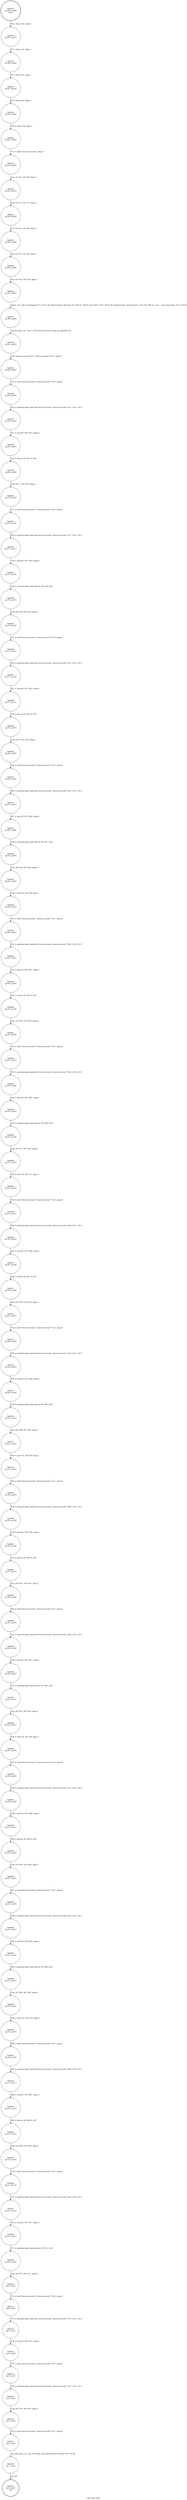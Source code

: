 digraph rdp_send_input {
label="rdp_send_input"
48413 [label="N48413\n(rp:0, ep:0)\nexit", shape="doublecircle"]
48414 [label="N48414\n(rp:98, ep:98)\nentry", shape="doublecircle"]
48414 -> 48416 [label="%6 = alloca i32, align 4"]
48416 [label="N48416\n(rp:97, ep:97)", shape="circle"]
48416 -> 48417 [label="%7 = alloca i16, align 2"]
48417 [label="N48417\n(rp:96, ep:96)", shape="circle"]
48417 -> 48418 [label="%8 = alloca i16, align 2"]
48418 [label="N48418\n(rp:95, ep:95)", shape="circle"]
48418 -> 48419 [label="%9 = alloca i16, align 2"]
48419 [label="N48419\n(rp:94, ep:94)", shape="circle"]
48419 -> 48420 [label="%10 = alloca i16, align 2"]
48420 [label="N48420\n(rp:93, ep:93)", shape="circle"]
48420 -> 48421 [label="%11 = alloca %struct.stream*, align 8"]
48421 [label="N48421\n(rp:92, ep:92)", shape="circle"]
48421 -> 48423 [label="store i32 %0, i32* %6, align 4"]
48423 [label="N48423\n(rp:91, ep:91)", shape="circle"]
48423 -> 48425 [label="store i16 %1, i16* %7, align 2"]
48425 [label="N48425\n(rp:90, ep:90)", shape="circle"]
48425 -> 48427 [label="store i16 %2, i16* %8, align 2"]
48427 [label="N48427\n(rp:89, ep:89)", shape="circle"]
48427 -> 48429 [label="store i16 %3, i16* %9, align 2"]
48429 [label="N48429\n(rp:88, ep:88)", shape="circle"]
48429 -> 48432 [label="store i16 %4, i16* %10, align 2"]
48432 [label="N48432\n(rp:87, ep:87)", shape="circle"]
48432 -> 48433 [label="logger --@-- call void @logger(i32 4, i32 0, i8* getelementptr inbounds ([5 x i8], [5 x i8]* @.str.4.1054, i32 0, i32 0), i8* getelementptr inbounds ([15 x i8], [15 x i8]* @__func__.rdp_send_input, i32 0, i32 0))", style="dashed", color="blue"]
48433 [label="N48433\n(rp:86, ep:86)", shape="circle"]
48433 -> 48434 [label="rdp_init_data --@-- %12 = call %struct.stream* @rdp_init_data(i32 16)", style="dashed", color="blue"]
48434 [label="N48434\n(rp:85, ep:85)", shape="circle"]
48434 -> 48435 [label="store %struct.stream* %12, %struct.stream** %11, align 8"]
48435 [label="N48435\n(rp:84, ep:84)", shape="circle"]
48435 -> 48436 [label="%13 = load %struct.stream*, %struct.stream** %11, align 8"]
48436 [label="N48436\n(rp:83, ep:83)", shape="circle"]
48436 -> 48437 [label="%14 = getelementptr inbounds %struct.stream, %struct.stream* %13, i32 0, i32 0"]
48437 [label="N48437\n(rp:82, ep:82)", shape="circle"]
48437 -> 48438 [label="%15 = load i8*, i8** %14, align 8"]
48438 [label="N48438\n(rp:81, ep:81)", shape="circle"]
48438 -> 48439 [label="%16 = bitcast i8* %15 to i16*"]
48439 [label="N48439\n(rp:80, ep:80)", shape="circle"]
48439 -> 48440 [label="store i16 1, i16* %16, align 2"]
48440 [label="N48440\n(rp:79, ep:79)", shape="circle"]
48440 -> 48441 [label="%17 = load %struct.stream*, %struct.stream** %11, align 8"]
48441 [label="N48441\n(rp:78, ep:78)", shape="circle"]
48441 -> 48442 [label="%18 = getelementptr inbounds %struct.stream, %struct.stream* %17, i32 0, i32 0"]
48442 [label="N48442\n(rp:77, ep:77)", shape="circle"]
48442 -> 48443 [label="%19 = load i8*, i8** %18, align 8"]
48443 [label="N48443\n(rp:76, ep:76)", shape="circle"]
48443 -> 48444 [label="%20 = getelementptr inbounds i8, i8* %19, i64 2"]
48444 [label="N48444\n(rp:75, ep:75)", shape="circle"]
48444 -> 48445 [label="store i8* %20, i8** %18, align 8"]
48445 [label="N48445\n(rp:74, ep:74)", shape="circle"]
48445 -> 48446 [label="%21 = load %struct.stream*, %struct.stream** %11, align 8"]
48446 [label="N48446\n(rp:73, ep:73)", shape="circle"]
48446 -> 48447 [label="%22 = getelementptr inbounds %struct.stream, %struct.stream* %21, i32 0, i32 0"]
48447 [label="N48447\n(rp:72, ep:72)", shape="circle"]
48447 -> 48448 [label="%23 = load i8*, i8** %22, align 8"]
48448 [label="N48448\n(rp:71, ep:71)", shape="circle"]
48448 -> 48449 [label="%24 = bitcast i8* %23 to i16*"]
48449 [label="N48449\n(rp:70, ep:70)", shape="circle"]
48449 -> 48450 [label="store i16 0, i16* %24, align 2"]
48450 [label="N48450\n(rp:69, ep:69)", shape="circle"]
48450 -> 48451 [label="%25 = load %struct.stream*, %struct.stream** %11, align 8"]
48451 [label="N48451\n(rp:68, ep:68)", shape="circle"]
48451 -> 48452 [label="%26 = getelementptr inbounds %struct.stream, %struct.stream* %25, i32 0, i32 0"]
48452 [label="N48452\n(rp:67, ep:67)", shape="circle"]
48452 -> 48453 [label="%27 = load i8*, i8** %26, align 8"]
48453 [label="N48453\n(rp:66, ep:66)", shape="circle"]
48453 -> 48454 [label="%28 = getelementptr inbounds i8, i8* %27, i64 2"]
48454 [label="N48454\n(rp:65, ep:65)", shape="circle"]
48454 -> 48455 [label="store i8* %28, i8** %26, align 8"]
48455 [label="N48455\n(rp:64, ep:64)", shape="circle"]
48455 -> 48456 [label="%29 = load i32, i32* %6, align 4"]
48456 [label="N48456\n(rp:63, ep:63)", shape="circle"]
48456 -> 48457 [label="%30 = load %struct.stream*, %struct.stream** %11, align 8"]
48457 [label="N48457\n(rp:62, ep:62)", shape="circle"]
48457 -> 48458 [label="%31 = getelementptr inbounds %struct.stream, %struct.stream* %30, i32 0, i32 0"]
48458 [label="N48458\n(rp:61, ep:61)", shape="circle"]
48458 -> 48459 [label="%32 = load i8*, i8** %31, align 8"]
48459 [label="N48459\n(rp:60, ep:60)", shape="circle"]
48459 -> 48460 [label="%33 = bitcast i8* %32 to i32*"]
48460 [label="N48460\n(rp:59, ep:59)", shape="circle"]
48460 -> 48461 [label="store i32 %29, i32* %33, align 4"]
48461 [label="N48461\n(rp:58, ep:58)", shape="circle"]
48461 -> 48462 [label="%34 = load %struct.stream*, %struct.stream** %11, align 8"]
48462 [label="N48462\n(rp:57, ep:57)", shape="circle"]
48462 -> 48463 [label="%35 = getelementptr inbounds %struct.stream, %struct.stream* %34, i32 0, i32 0"]
48463 [label="N48463\n(rp:56, ep:56)", shape="circle"]
48463 -> 48464 [label="%36 = load i8*, i8** %35, align 8"]
48464 [label="N48464\n(rp:55, ep:55)", shape="circle"]
48464 -> 48465 [label="%37 = getelementptr inbounds i8, i8* %36, i64 4"]
48465 [label="N48465\n(rp:54, ep:54)", shape="circle"]
48465 -> 48466 [label="store i8* %37, i8** %35, align 8"]
48466 [label="N48466\n(rp:53, ep:53)", shape="circle"]
48466 -> 48467 [label="%38 = load i16, i16* %7, align 2"]
48467 [label="N48467\n(rp:52, ep:52)", shape="circle"]
48467 -> 48468 [label="%39 = load %struct.stream*, %struct.stream** %11, align 8"]
48468 [label="N48468\n(rp:51, ep:51)", shape="circle"]
48468 -> 48469 [label="%40 = getelementptr inbounds %struct.stream, %struct.stream* %39, i32 0, i32 0"]
48469 [label="N48469\n(rp:50, ep:50)", shape="circle"]
48469 -> 48470 [label="%41 = load i8*, i8** %40, align 8"]
48470 [label="N48470\n(rp:49, ep:49)", shape="circle"]
48470 -> 48471 [label="%42 = bitcast i8* %41 to i16*"]
48471 [label="N48471\n(rp:48, ep:48)", shape="circle"]
48471 -> 48472 [label="store i16 %38, i16* %42, align 2"]
48472 [label="N48472\n(rp:47, ep:47)", shape="circle"]
48472 -> 48473 [label="%43 = load %struct.stream*, %struct.stream** %11, align 8"]
48473 [label="N48473\n(rp:46, ep:46)", shape="circle"]
48473 -> 48474 [label="%44 = getelementptr inbounds %struct.stream, %struct.stream* %43, i32 0, i32 0"]
48474 [label="N48474\n(rp:45, ep:45)", shape="circle"]
48474 -> 48475 [label="%45 = load i8*, i8** %44, align 8"]
48475 [label="N48475\n(rp:44, ep:44)", shape="circle"]
48475 -> 48476 [label="%46 = getelementptr inbounds i8, i8* %45, i64 2"]
48476 [label="N48476\n(rp:43, ep:43)", shape="circle"]
48476 -> 48477 [label="store i8* %46, i8** %44, align 8"]
48477 [label="N48477\n(rp:42, ep:42)", shape="circle"]
48477 -> 48478 [label="%47 = load i16, i16* %8, align 2"]
48478 [label="N48478\n(rp:41, ep:41)", shape="circle"]
48478 -> 48479 [label="%48 = load %struct.stream*, %struct.stream** %11, align 8"]
48479 [label="N48479\n(rp:40, ep:40)", shape="circle"]
48479 -> 48480 [label="%49 = getelementptr inbounds %struct.stream, %struct.stream* %48, i32 0, i32 0"]
48480 [label="N48480\n(rp:39, ep:39)", shape="circle"]
48480 -> 48481 [label="%50 = load i8*, i8** %49, align 8"]
48481 [label="N48481\n(rp:38, ep:38)", shape="circle"]
48481 -> 48482 [label="%51 = bitcast i8* %50 to i16*"]
48482 [label="N48482\n(rp:37, ep:37)", shape="circle"]
48482 -> 48483 [label="store i16 %47, i16* %51, align 2"]
48483 [label="N48483\n(rp:36, ep:36)", shape="circle"]
48483 -> 48484 [label="%52 = load %struct.stream*, %struct.stream** %11, align 8"]
48484 [label="N48484\n(rp:35, ep:35)", shape="circle"]
48484 -> 48485 [label="%53 = getelementptr inbounds %struct.stream, %struct.stream* %52, i32 0, i32 0"]
48485 [label="N48485\n(rp:34, ep:34)", shape="circle"]
48485 -> 48486 [label="%54 = load i8*, i8** %53, align 8"]
48486 [label="N48486\n(rp:33, ep:33)", shape="circle"]
48486 -> 48487 [label="%55 = getelementptr inbounds i8, i8* %54, i64 2"]
48487 [label="N48487\n(rp:32, ep:32)", shape="circle"]
48487 -> 48488 [label="store i8* %55, i8** %53, align 8"]
48488 [label="N48488\n(rp:31, ep:31)", shape="circle"]
48488 -> 48489 [label="%56 = load i16, i16* %9, align 2"]
48489 [label="N48489\n(rp:30, ep:30)", shape="circle"]
48489 -> 48490 [label="%57 = load %struct.stream*, %struct.stream** %11, align 8"]
48490 [label="N48490\n(rp:29, ep:29)", shape="circle"]
48490 -> 48491 [label="%58 = getelementptr inbounds %struct.stream, %struct.stream* %57, i32 0, i32 0"]
48491 [label="N48491\n(rp:28, ep:28)", shape="circle"]
48491 -> 48492 [label="%59 = load i8*, i8** %58, align 8"]
48492 [label="N48492\n(rp:27, ep:27)", shape="circle"]
48492 -> 48493 [label="%60 = bitcast i8* %59 to i16*"]
48493 [label="N48493\n(rp:26, ep:26)", shape="circle"]
48493 -> 48494 [label="store i16 %56, i16* %60, align 2"]
48494 [label="N48494\n(rp:25, ep:25)", shape="circle"]
48494 -> 48495 [label="%61 = load %struct.stream*, %struct.stream** %11, align 8"]
48495 [label="N48495\n(rp:24, ep:24)", shape="circle"]
48495 -> 48496 [label="%62 = getelementptr inbounds %struct.stream, %struct.stream* %61, i32 0, i32 0"]
48496 [label="N48496\n(rp:23, ep:23)", shape="circle"]
48496 -> 48497 [label="%63 = load i8*, i8** %62, align 8"]
48497 [label="N48497\n(rp:22, ep:22)", shape="circle"]
48497 -> 48498 [label="%64 = getelementptr inbounds i8, i8* %63, i64 2"]
48498 [label="N48498\n(rp:21, ep:21)", shape="circle"]
48498 -> 48499 [label="store i8* %64, i8** %62, align 8"]
48499 [label="N48499\n(rp:20, ep:20)", shape="circle"]
48499 -> 48500 [label="%65 = load i16, i16* %10, align 2"]
48500 [label="N48500\n(rp:19, ep:19)", shape="circle"]
48500 -> 48501 [label="%66 = load %struct.stream*, %struct.stream** %11, align 8"]
48501 [label="N48501\n(rp:18, ep:18)", shape="circle"]
48501 -> 48502 [label="%67 = getelementptr inbounds %struct.stream, %struct.stream* %66, i32 0, i32 0"]
48502 [label="N48502\n(rp:17, ep:17)", shape="circle"]
48502 -> 48503 [label="%68 = load i8*, i8** %67, align 8"]
48503 [label="N48503\n(rp:16, ep:16)", shape="circle"]
48503 -> 48504 [label="%69 = bitcast i8* %68 to i16*"]
48504 [label="N48504\n(rp:15, ep:15)", shape="circle"]
48504 -> 48505 [label="store i16 %65, i16* %69, align 2"]
48505 [label="N48505\n(rp:14, ep:14)", shape="circle"]
48505 -> 48506 [label="%70 = load %struct.stream*, %struct.stream** %11, align 8"]
48506 [label="N48506\n(rp:13, ep:13)", shape="circle"]
48506 -> 48507 [label="%71 = getelementptr inbounds %struct.stream, %struct.stream* %70, i32 0, i32 0"]
48507 [label="N48507\n(rp:12, ep:12)", shape="circle"]
48507 -> 48508 [label="%72 = load i8*, i8** %71, align 8"]
48508 [label="N48508\n(rp:11, ep:11)", shape="circle"]
48508 -> 48509 [label="%73 = getelementptr inbounds i8, i8* %72, i64 2"]
48509 [label="N48509\n(rp:10, ep:10)", shape="circle"]
48509 -> 48510 [label="store i8* %73, i8** %71, align 8"]
48510 [label="N48510\n(rp:9, ep:9)", shape="circle"]
48510 -> 48511 [label="%74 = load %struct.stream*, %struct.stream** %11, align 8"]
48511 [label="N48511\n(rp:8, ep:8)", shape="circle"]
48511 -> 48512 [label="%75 = getelementptr inbounds %struct.stream, %struct.stream* %74, i32 0, i32 0"]
48512 [label="N48512\n(rp:7, ep:7)", shape="circle"]
48512 -> 48513 [label="%76 = load i8*, i8** %75, align 8"]
48513 [label="N48513\n(rp:6, ep:6)", shape="circle"]
48513 -> 48514 [label="%77 = load %struct.stream*, %struct.stream** %11, align 8"]
48514 [label="N48514\n(rp:5, ep:5)", shape="circle"]
48514 -> 48515 [label="%78 = getelementptr inbounds %struct.stream, %struct.stream* %77, i32 0, i32 1"]
48515 [label="N48515\n(rp:4, ep:4)", shape="circle"]
48515 -> 48516 [label="store i8* %76, i8** %78, align 8"]
48516 [label="N48516\n(rp:3, ep:3)", shape="circle"]
48516 -> 48517 [label="%79 = load %struct.stream*, %struct.stream** %11, align 8"]
48517 [label="N48517\n(rp:2, ep:2)", shape="circle"]
48517 -> 48518 [label="rdp_send_data --@-- call void @rdp_send_data(%struct.stream* %79, i8 28)", style="dashed", color="blue"]
48518 [label="N48518\n(rp:1, ep:1)", shape="circle"]
48518 -> 48413 [label="ret void"]
}
